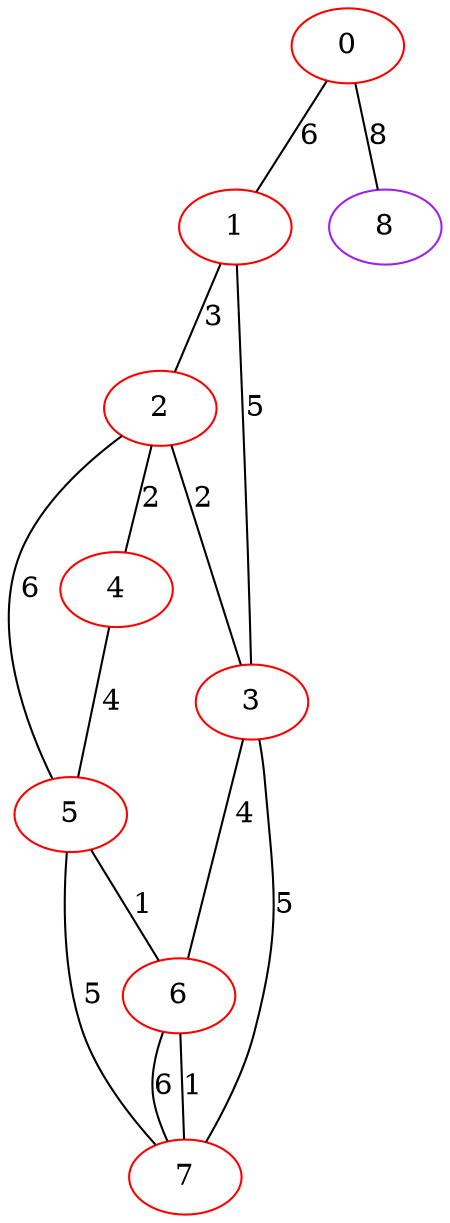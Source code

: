 graph "" {
0 [color=red, weight=1];
1 [color=red, weight=1];
2 [color=red, weight=1];
3 [color=red, weight=1];
4 [color=red, weight=1];
5 [color=red, weight=1];
6 [color=red, weight=1];
7 [color=red, weight=1];
8 [color=purple, weight=4];
0 -- 8  [key=0, label=8];
0 -- 1  [key=0, label=6];
1 -- 2  [key=0, label=3];
1 -- 3  [key=0, label=5];
2 -- 3  [key=0, label=2];
2 -- 4  [key=0, label=2];
2 -- 5  [key=0, label=6];
3 -- 6  [key=0, label=4];
3 -- 7  [key=0, label=5];
4 -- 5  [key=0, label=4];
5 -- 6  [key=0, label=1];
5 -- 7  [key=0, label=5];
6 -- 7  [key=0, label=6];
6 -- 7  [key=1, label=1];
}
